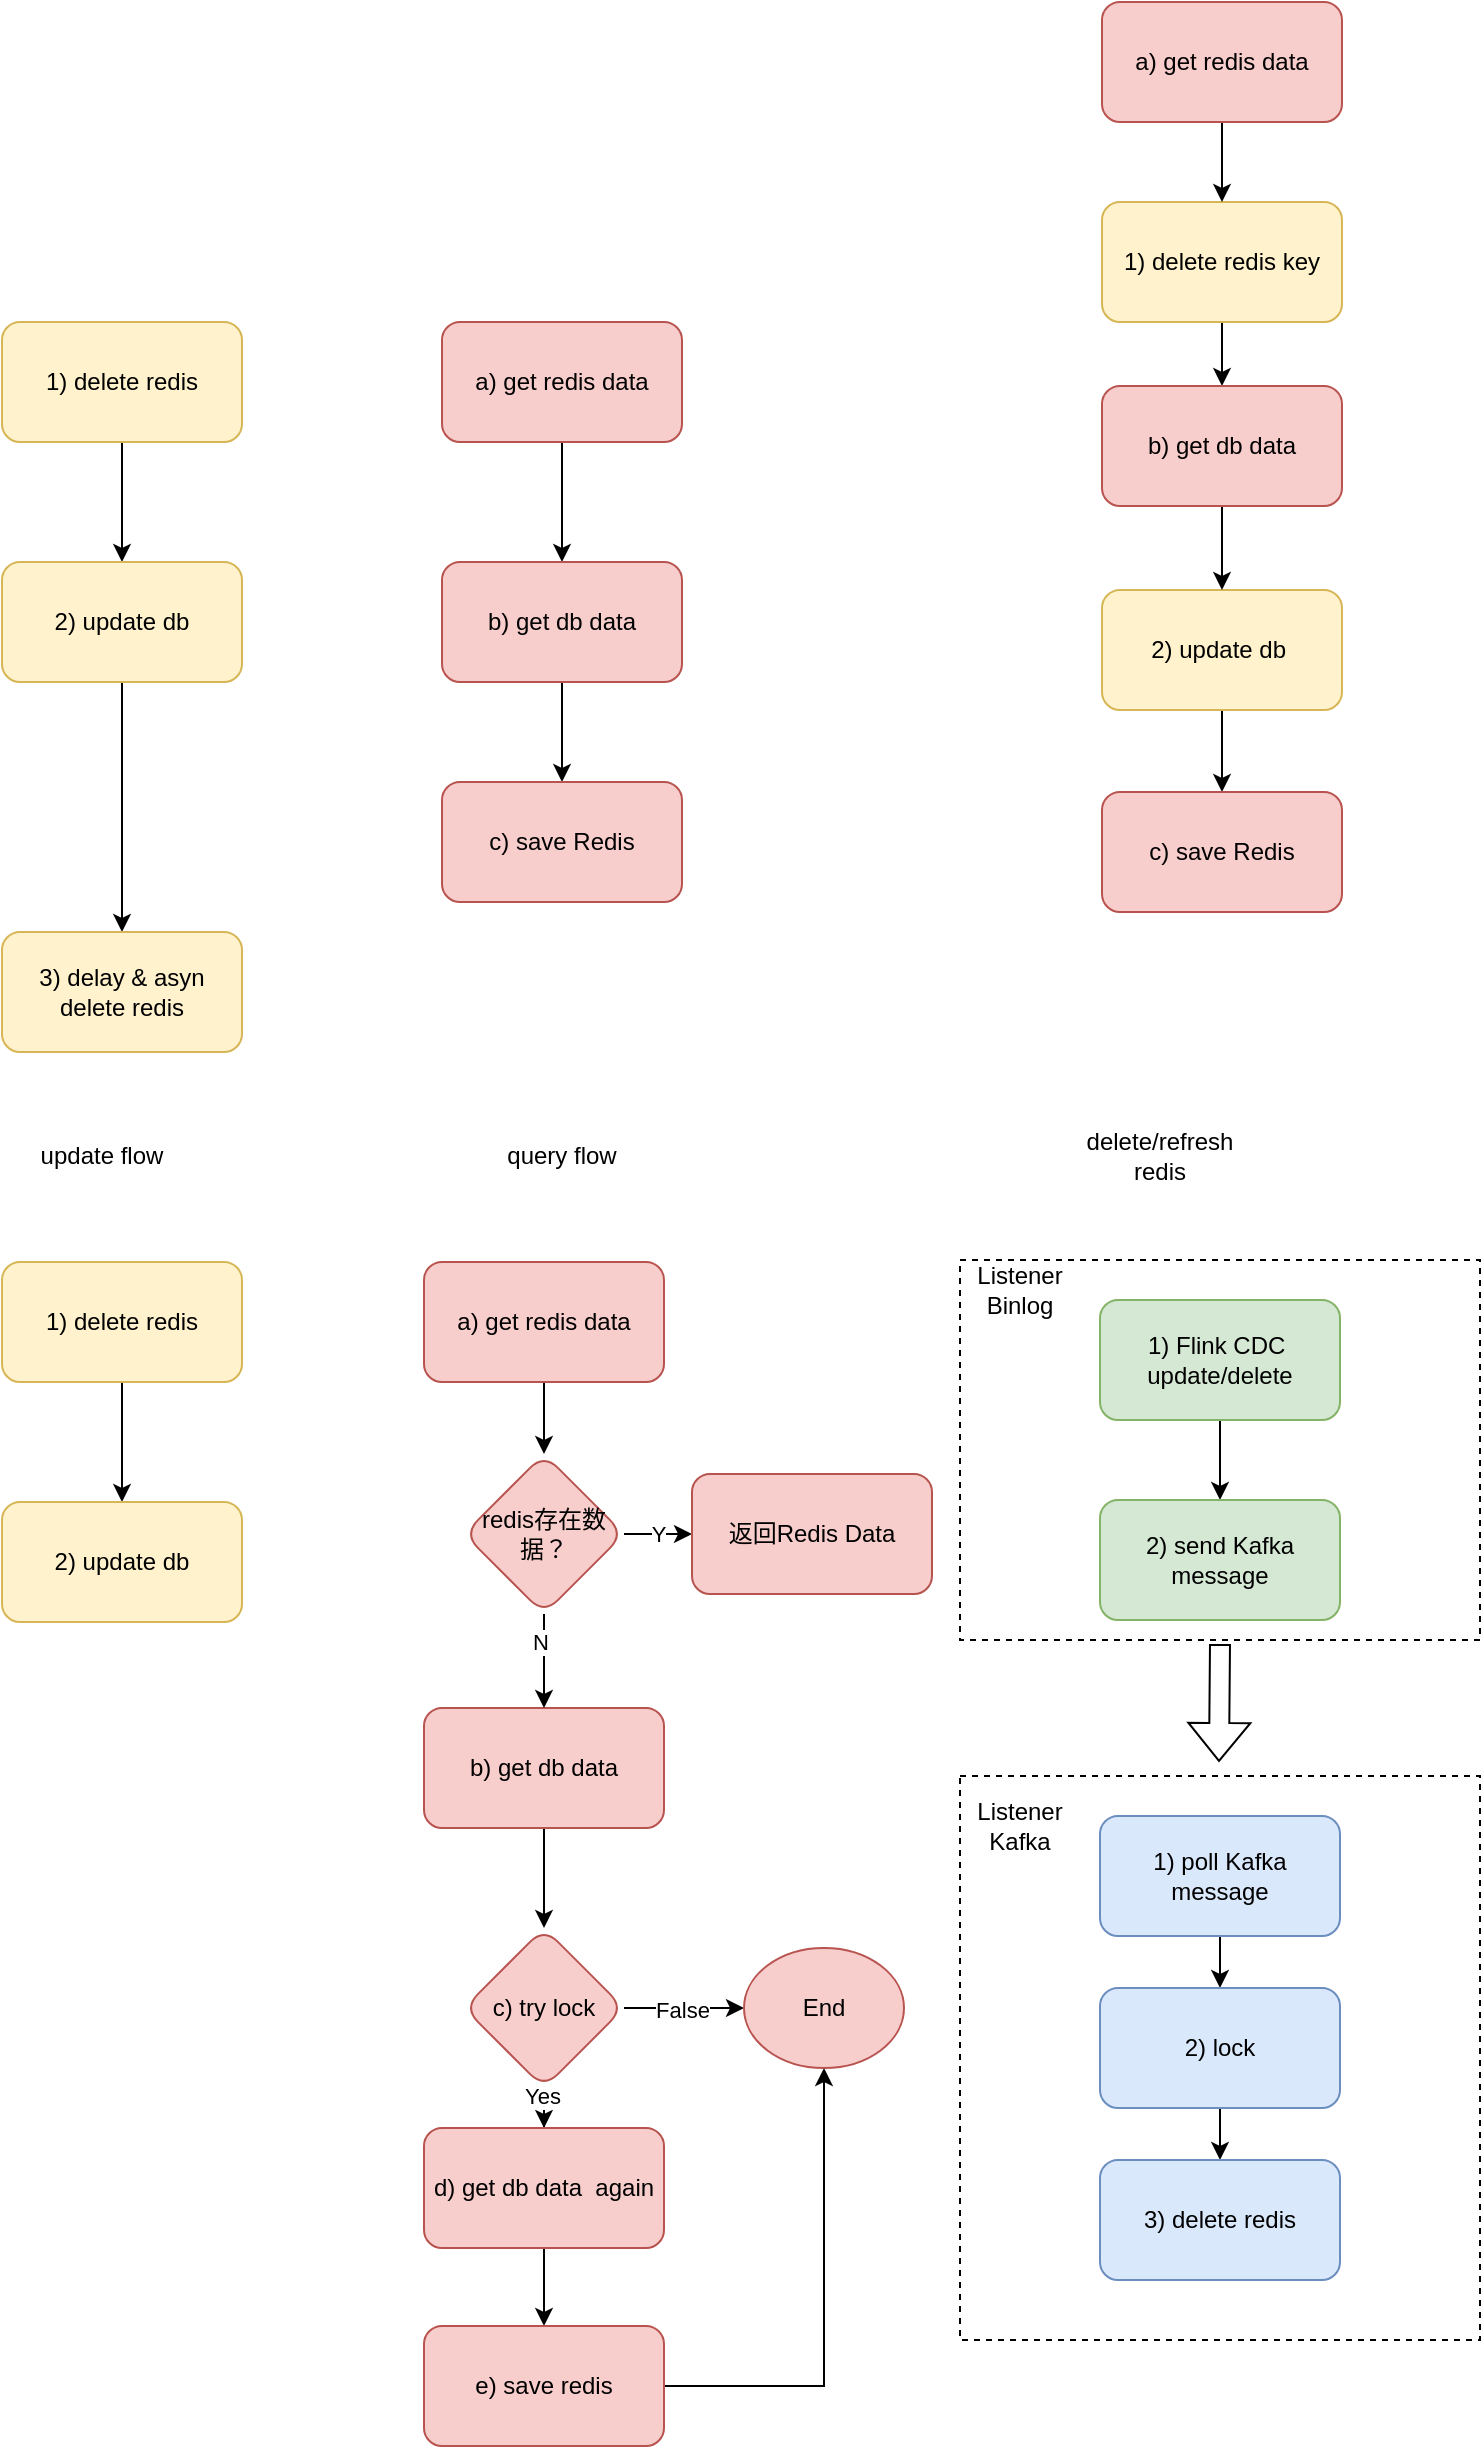 <mxfile version="17.1.3" type="github">
  <diagram id="C5RBs43oDa-KdzZeNtuy" name="Page-1">
    <mxGraphModel dx="1018" dy="695" grid="1" gridSize="10" guides="1" tooltips="1" connect="1" arrows="1" fold="1" page="1" pageScale="1" pageWidth="827" pageHeight="1169" math="0" shadow="0">
      <root>
        <mxCell id="WIyWlLk6GJQsqaUBKTNV-0" />
        <mxCell id="WIyWlLk6GJQsqaUBKTNV-1" parent="WIyWlLk6GJQsqaUBKTNV-0" />
        <mxCell id="3SKgr9ZGGR313bL_Ix2e-43" value="" style="rounded=0;whiteSpace=wrap;html=1;dashed=1;" vertex="1" parent="WIyWlLk6GJQsqaUBKTNV-1">
          <mxGeometry x="539" y="947" width="260" height="282" as="geometry" />
        </mxCell>
        <mxCell id="3SKgr9ZGGR313bL_Ix2e-41" value="" style="rounded=0;whiteSpace=wrap;html=1;dashed=1;" vertex="1" parent="WIyWlLk6GJQsqaUBKTNV-1">
          <mxGeometry x="539" y="689" width="260" height="190" as="geometry" />
        </mxCell>
        <mxCell id="_LtPAlpesXOF53-wgmh3-6" value="" style="edgeStyle=orthogonalEdgeStyle;rounded=0;orthogonalLoop=1;jettySize=auto;html=1;" parent="WIyWlLk6GJQsqaUBKTNV-1" source="_LtPAlpesXOF53-wgmh3-0" target="_LtPAlpesXOF53-wgmh3-3" edge="1">
          <mxGeometry relative="1" as="geometry" />
        </mxCell>
        <mxCell id="_LtPAlpesXOF53-wgmh3-0" value="1) delete redis key" style="rounded=1;whiteSpace=wrap;html=1;fillColor=#fff2cc;strokeColor=#d6b656;" parent="WIyWlLk6GJQsqaUBKTNV-1" vertex="1">
          <mxGeometry x="610" y="160" width="120" height="60" as="geometry" />
        </mxCell>
        <mxCell id="_LtPAlpesXOF53-wgmh3-8" value="" style="edgeStyle=orthogonalEdgeStyle;rounded=0;orthogonalLoop=1;jettySize=auto;html=1;" parent="WIyWlLk6GJQsqaUBKTNV-1" source="_LtPAlpesXOF53-wgmh3-1" target="_LtPAlpesXOF53-wgmh3-4" edge="1">
          <mxGeometry relative="1" as="geometry" />
        </mxCell>
        <mxCell id="_LtPAlpesXOF53-wgmh3-1" value="2) update db&amp;nbsp;" style="rounded=1;whiteSpace=wrap;html=1;fillColor=#fff2cc;strokeColor=#d6b656;" parent="WIyWlLk6GJQsqaUBKTNV-1" vertex="1">
          <mxGeometry x="610" y="354" width="120" height="60" as="geometry" />
        </mxCell>
        <mxCell id="_LtPAlpesXOF53-wgmh3-5" style="edgeStyle=orthogonalEdgeStyle;rounded=0;orthogonalLoop=1;jettySize=auto;html=1;exitX=0.5;exitY=1;exitDx=0;exitDy=0;entryX=0.5;entryY=0;entryDx=0;entryDy=0;" parent="WIyWlLk6GJQsqaUBKTNV-1" source="_LtPAlpesXOF53-wgmh3-2" target="_LtPAlpesXOF53-wgmh3-0" edge="1">
          <mxGeometry relative="1" as="geometry" />
        </mxCell>
        <mxCell id="_LtPAlpesXOF53-wgmh3-2" value="a) get redis data" style="rounded=1;whiteSpace=wrap;html=1;fillColor=#f8cecc;strokeColor=#b85450;" parent="WIyWlLk6GJQsqaUBKTNV-1" vertex="1">
          <mxGeometry x="610" y="60" width="120" height="60" as="geometry" />
        </mxCell>
        <mxCell id="_LtPAlpesXOF53-wgmh3-7" value="" style="edgeStyle=orthogonalEdgeStyle;rounded=0;orthogonalLoop=1;jettySize=auto;html=1;" parent="WIyWlLk6GJQsqaUBKTNV-1" source="_LtPAlpesXOF53-wgmh3-3" target="_LtPAlpesXOF53-wgmh3-1" edge="1">
          <mxGeometry relative="1" as="geometry" />
        </mxCell>
        <mxCell id="_LtPAlpesXOF53-wgmh3-3" value="b) get db data" style="rounded=1;whiteSpace=wrap;html=1;fillColor=#f8cecc;strokeColor=#b85450;" parent="WIyWlLk6GJQsqaUBKTNV-1" vertex="1">
          <mxGeometry x="610" y="252" width="120" height="60" as="geometry" />
        </mxCell>
        <mxCell id="_LtPAlpesXOF53-wgmh3-4" value="c) save Redis" style="rounded=1;whiteSpace=wrap;html=1;fillColor=#f8cecc;strokeColor=#b85450;" parent="WIyWlLk6GJQsqaUBKTNV-1" vertex="1">
          <mxGeometry x="610" y="455" width="120" height="60" as="geometry" />
        </mxCell>
        <mxCell id="3SKgr9ZGGR313bL_Ix2e-7" value="" style="edgeStyle=orthogonalEdgeStyle;rounded=0;orthogonalLoop=1;jettySize=auto;html=1;" edge="1" parent="WIyWlLk6GJQsqaUBKTNV-1" source="3SKgr9ZGGR313bL_Ix2e-0" target="3SKgr9ZGGR313bL_Ix2e-1">
          <mxGeometry relative="1" as="geometry" />
        </mxCell>
        <mxCell id="3SKgr9ZGGR313bL_Ix2e-0" value="1) delete redis" style="rounded=1;whiteSpace=wrap;html=1;fillColor=#fff2cc;strokeColor=#d6b656;" vertex="1" parent="WIyWlLk6GJQsqaUBKTNV-1">
          <mxGeometry x="60" y="220" width="120" height="60" as="geometry" />
        </mxCell>
        <mxCell id="3SKgr9ZGGR313bL_Ix2e-8" style="edgeStyle=orthogonalEdgeStyle;rounded=0;orthogonalLoop=1;jettySize=auto;html=1;" edge="1" parent="WIyWlLk6GJQsqaUBKTNV-1" source="3SKgr9ZGGR313bL_Ix2e-1" target="3SKgr9ZGGR313bL_Ix2e-2">
          <mxGeometry relative="1" as="geometry" />
        </mxCell>
        <mxCell id="3SKgr9ZGGR313bL_Ix2e-1" value="2) update db" style="rounded=1;whiteSpace=wrap;html=1;fillColor=#fff2cc;strokeColor=#d6b656;" vertex="1" parent="WIyWlLk6GJQsqaUBKTNV-1">
          <mxGeometry x="60" y="340" width="120" height="60" as="geometry" />
        </mxCell>
        <mxCell id="3SKgr9ZGGR313bL_Ix2e-2" value="3) delay &amp;amp; asyn delete redis" style="rounded=1;whiteSpace=wrap;html=1;fillColor=#fff2cc;strokeColor=#d6b656;" vertex="1" parent="WIyWlLk6GJQsqaUBKTNV-1">
          <mxGeometry x="60" y="525" width="120" height="60" as="geometry" />
        </mxCell>
        <mxCell id="3SKgr9ZGGR313bL_Ix2e-9" value="" style="edgeStyle=orthogonalEdgeStyle;rounded=0;orthogonalLoop=1;jettySize=auto;html=1;" edge="1" parent="WIyWlLk6GJQsqaUBKTNV-1" source="3SKgr9ZGGR313bL_Ix2e-4" target="3SKgr9ZGGR313bL_Ix2e-5">
          <mxGeometry relative="1" as="geometry" />
        </mxCell>
        <mxCell id="3SKgr9ZGGR313bL_Ix2e-4" value="a) get redis data" style="rounded=1;whiteSpace=wrap;html=1;fillColor=#f8cecc;strokeColor=#b85450;" vertex="1" parent="WIyWlLk6GJQsqaUBKTNV-1">
          <mxGeometry x="280" y="220" width="120" height="60" as="geometry" />
        </mxCell>
        <mxCell id="3SKgr9ZGGR313bL_Ix2e-10" value="" style="edgeStyle=orthogonalEdgeStyle;rounded=0;orthogonalLoop=1;jettySize=auto;html=1;" edge="1" parent="WIyWlLk6GJQsqaUBKTNV-1" source="3SKgr9ZGGR313bL_Ix2e-5" target="3SKgr9ZGGR313bL_Ix2e-6">
          <mxGeometry relative="1" as="geometry" />
        </mxCell>
        <mxCell id="3SKgr9ZGGR313bL_Ix2e-5" value="b) get db data" style="rounded=1;whiteSpace=wrap;html=1;fillColor=#f8cecc;strokeColor=#b85450;" vertex="1" parent="WIyWlLk6GJQsqaUBKTNV-1">
          <mxGeometry x="280" y="340" width="120" height="60" as="geometry" />
        </mxCell>
        <mxCell id="3SKgr9ZGGR313bL_Ix2e-6" value="c) save Redis" style="rounded=1;whiteSpace=wrap;html=1;fillColor=#f8cecc;strokeColor=#b85450;" vertex="1" parent="WIyWlLk6GJQsqaUBKTNV-1">
          <mxGeometry x="280" y="450" width="120" height="60" as="geometry" />
        </mxCell>
        <mxCell id="3SKgr9ZGGR313bL_Ix2e-11" value="" style="edgeStyle=orthogonalEdgeStyle;rounded=0;orthogonalLoop=1;jettySize=auto;html=1;" edge="1" parent="WIyWlLk6GJQsqaUBKTNV-1" source="3SKgr9ZGGR313bL_Ix2e-12" target="3SKgr9ZGGR313bL_Ix2e-13">
          <mxGeometry relative="1" as="geometry" />
        </mxCell>
        <mxCell id="3SKgr9ZGGR313bL_Ix2e-12" value="1) delete redis" style="rounded=1;whiteSpace=wrap;html=1;fillColor=#fff2cc;strokeColor=#d6b656;" vertex="1" parent="WIyWlLk6GJQsqaUBKTNV-1">
          <mxGeometry x="60" y="690" width="120" height="60" as="geometry" />
        </mxCell>
        <mxCell id="3SKgr9ZGGR313bL_Ix2e-13" value="2) update db" style="rounded=1;whiteSpace=wrap;html=1;fillColor=#fff2cc;strokeColor=#d6b656;" vertex="1" parent="WIyWlLk6GJQsqaUBKTNV-1">
          <mxGeometry x="60" y="810" width="120" height="60" as="geometry" />
        </mxCell>
        <mxCell id="3SKgr9ZGGR313bL_Ix2e-14" value="update flow" style="text;html=1;strokeColor=none;fillColor=none;align=center;verticalAlign=middle;whiteSpace=wrap;rounded=0;" vertex="1" parent="WIyWlLk6GJQsqaUBKTNV-1">
          <mxGeometry x="70" y="622" width="80" height="30" as="geometry" />
        </mxCell>
        <mxCell id="3SKgr9ZGGR313bL_Ix2e-56" value="" style="edgeStyle=orthogonalEdgeStyle;rounded=0;orthogonalLoop=1;jettySize=auto;html=1;" edge="1" parent="WIyWlLk6GJQsqaUBKTNV-1" source="3SKgr9ZGGR313bL_Ix2e-16" target="3SKgr9ZGGR313bL_Ix2e-55">
          <mxGeometry relative="1" as="geometry" />
        </mxCell>
        <mxCell id="3SKgr9ZGGR313bL_Ix2e-16" value="a) get redis data" style="rounded=1;whiteSpace=wrap;html=1;fillColor=#f8cecc;strokeColor=#b85450;" vertex="1" parent="WIyWlLk6GJQsqaUBKTNV-1">
          <mxGeometry x="271" y="690" width="120" height="60" as="geometry" />
        </mxCell>
        <mxCell id="3SKgr9ZGGR313bL_Ix2e-21" value="" style="edgeStyle=orthogonalEdgeStyle;rounded=0;orthogonalLoop=1;jettySize=auto;html=1;" edge="1" parent="WIyWlLk6GJQsqaUBKTNV-1" source="3SKgr9ZGGR313bL_Ix2e-17" target="3SKgr9ZGGR313bL_Ix2e-20">
          <mxGeometry relative="1" as="geometry" />
        </mxCell>
        <mxCell id="3SKgr9ZGGR313bL_Ix2e-17" value="b) get db data" style="rounded=1;whiteSpace=wrap;html=1;fillColor=#f8cecc;strokeColor=#b85450;" vertex="1" parent="WIyWlLk6GJQsqaUBKTNV-1">
          <mxGeometry x="271" y="913" width="120" height="60" as="geometry" />
        </mxCell>
        <mxCell id="3SKgr9ZGGR313bL_Ix2e-23" value="" style="edgeStyle=orthogonalEdgeStyle;rounded=0;orthogonalLoop=1;jettySize=auto;html=1;" edge="1" parent="WIyWlLk6GJQsqaUBKTNV-1" source="3SKgr9ZGGR313bL_Ix2e-20" target="3SKgr9ZGGR313bL_Ix2e-22">
          <mxGeometry relative="1" as="geometry" />
        </mxCell>
        <mxCell id="3SKgr9ZGGR313bL_Ix2e-31" value="Yes" style="edgeLabel;html=1;align=center;verticalAlign=middle;resizable=0;points=[];" vertex="1" connectable="0" parent="3SKgr9ZGGR313bL_Ix2e-23">
          <mxGeometry x="0.467" y="-1" relative="1" as="geometry">
            <mxPoint as="offset" />
          </mxGeometry>
        </mxCell>
        <mxCell id="3SKgr9ZGGR313bL_Ix2e-29" value="" style="edgeStyle=orthogonalEdgeStyle;rounded=0;orthogonalLoop=1;jettySize=auto;html=1;" edge="1" parent="WIyWlLk6GJQsqaUBKTNV-1" source="3SKgr9ZGGR313bL_Ix2e-20" target="3SKgr9ZGGR313bL_Ix2e-28">
          <mxGeometry relative="1" as="geometry" />
        </mxCell>
        <mxCell id="3SKgr9ZGGR313bL_Ix2e-32" value="False" style="edgeLabel;html=1;align=center;verticalAlign=middle;resizable=0;points=[];" vertex="1" connectable="0" parent="3SKgr9ZGGR313bL_Ix2e-29">
          <mxGeometry x="-0.033" y="-1" relative="1" as="geometry">
            <mxPoint as="offset" />
          </mxGeometry>
        </mxCell>
        <mxCell id="3SKgr9ZGGR313bL_Ix2e-20" value="c) try lock" style="rhombus;whiteSpace=wrap;html=1;fillColor=#f8cecc;strokeColor=#b85450;rounded=1;" vertex="1" parent="WIyWlLk6GJQsqaUBKTNV-1">
          <mxGeometry x="291" y="1023" width="80" height="80" as="geometry" />
        </mxCell>
        <mxCell id="3SKgr9ZGGR313bL_Ix2e-25" value="" style="edgeStyle=orthogonalEdgeStyle;rounded=0;orthogonalLoop=1;jettySize=auto;html=1;" edge="1" parent="WIyWlLk6GJQsqaUBKTNV-1" source="3SKgr9ZGGR313bL_Ix2e-22" target="3SKgr9ZGGR313bL_Ix2e-24">
          <mxGeometry relative="1" as="geometry" />
        </mxCell>
        <mxCell id="3SKgr9ZGGR313bL_Ix2e-22" value="d) get db data &amp;nbsp;again" style="whiteSpace=wrap;html=1;fillColor=#f8cecc;strokeColor=#b85450;rounded=1;" vertex="1" parent="WIyWlLk6GJQsqaUBKTNV-1">
          <mxGeometry x="271" y="1123" width="120" height="60" as="geometry" />
        </mxCell>
        <mxCell id="3SKgr9ZGGR313bL_Ix2e-30" style="edgeStyle=orthogonalEdgeStyle;rounded=0;orthogonalLoop=1;jettySize=auto;html=1;exitX=1;exitY=0.5;exitDx=0;exitDy=0;entryX=0.5;entryY=1;entryDx=0;entryDy=0;" edge="1" parent="WIyWlLk6GJQsqaUBKTNV-1" source="3SKgr9ZGGR313bL_Ix2e-24" target="3SKgr9ZGGR313bL_Ix2e-28">
          <mxGeometry relative="1" as="geometry" />
        </mxCell>
        <mxCell id="3SKgr9ZGGR313bL_Ix2e-24" value="e) save redis" style="whiteSpace=wrap;html=1;fillColor=#f8cecc;strokeColor=#b85450;rounded=1;" vertex="1" parent="WIyWlLk6GJQsqaUBKTNV-1">
          <mxGeometry x="271" y="1222" width="120" height="60" as="geometry" />
        </mxCell>
        <mxCell id="3SKgr9ZGGR313bL_Ix2e-28" value="End" style="ellipse;whiteSpace=wrap;html=1;fillColor=#f8cecc;strokeColor=#b85450;rounded=1;" vertex="1" parent="WIyWlLk6GJQsqaUBKTNV-1">
          <mxGeometry x="431" y="1033" width="80" height="60" as="geometry" />
        </mxCell>
        <mxCell id="3SKgr9ZGGR313bL_Ix2e-33" value="query flow" style="text;html=1;strokeColor=none;fillColor=none;align=center;verticalAlign=middle;whiteSpace=wrap;rounded=0;" vertex="1" parent="WIyWlLk6GJQsqaUBKTNV-1">
          <mxGeometry x="300" y="622" width="80" height="30" as="geometry" />
        </mxCell>
        <mxCell id="3SKgr9ZGGR313bL_Ix2e-36" value="" style="edgeStyle=orthogonalEdgeStyle;rounded=0;orthogonalLoop=1;jettySize=auto;html=1;" edge="1" parent="WIyWlLk6GJQsqaUBKTNV-1" source="3SKgr9ZGGR313bL_Ix2e-34" target="3SKgr9ZGGR313bL_Ix2e-35">
          <mxGeometry relative="1" as="geometry" />
        </mxCell>
        <mxCell id="3SKgr9ZGGR313bL_Ix2e-34" value="1) Flink CDC&amp;nbsp;&lt;br&gt;update/delete" style="rounded=1;whiteSpace=wrap;html=1;fillColor=#d5e8d4;strokeColor=#82b366;" vertex="1" parent="WIyWlLk6GJQsqaUBKTNV-1">
          <mxGeometry x="609" y="709" width="120" height="60" as="geometry" />
        </mxCell>
        <mxCell id="3SKgr9ZGGR313bL_Ix2e-35" value="2) send Kafka message" style="whiteSpace=wrap;html=1;fillColor=#d5e8d4;strokeColor=#82b366;rounded=1;" vertex="1" parent="WIyWlLk6GJQsqaUBKTNV-1">
          <mxGeometry x="609" y="809" width="120" height="60" as="geometry" />
        </mxCell>
        <mxCell id="3SKgr9ZGGR313bL_Ix2e-48" value="" style="edgeStyle=orthogonalEdgeStyle;rounded=0;orthogonalLoop=1;jettySize=auto;html=1;" edge="1" parent="WIyWlLk6GJQsqaUBKTNV-1" source="3SKgr9ZGGR313bL_Ix2e-37" target="3SKgr9ZGGR313bL_Ix2e-47">
          <mxGeometry relative="1" as="geometry" />
        </mxCell>
        <mxCell id="3SKgr9ZGGR313bL_Ix2e-37" value="1) poll Kafka message" style="whiteSpace=wrap;html=1;fillColor=#dae8fc;strokeColor=#6c8ebf;rounded=1;" vertex="1" parent="WIyWlLk6GJQsqaUBKTNV-1">
          <mxGeometry x="609" y="967" width="120" height="60" as="geometry" />
        </mxCell>
        <mxCell id="3SKgr9ZGGR313bL_Ix2e-42" value="Listener Binlog" style="text;html=1;strokeColor=none;fillColor=none;align=center;verticalAlign=middle;whiteSpace=wrap;rounded=0;" vertex="1" parent="WIyWlLk6GJQsqaUBKTNV-1">
          <mxGeometry x="539" y="689" width="60" height="30" as="geometry" />
        </mxCell>
        <mxCell id="3SKgr9ZGGR313bL_Ix2e-44" value="Listener Kafka" style="text;html=1;strokeColor=none;fillColor=none;align=center;verticalAlign=middle;whiteSpace=wrap;rounded=0;" vertex="1" parent="WIyWlLk6GJQsqaUBKTNV-1">
          <mxGeometry x="539" y="957" width="60" height="30" as="geometry" />
        </mxCell>
        <mxCell id="3SKgr9ZGGR313bL_Ix2e-46" value="" style="shape=flexArrow;endArrow=classic;html=1;rounded=0;" edge="1" parent="WIyWlLk6GJQsqaUBKTNV-1">
          <mxGeometry width="50" height="50" relative="1" as="geometry">
            <mxPoint x="669" y="881" as="sourcePoint" />
            <mxPoint x="668.5" y="940" as="targetPoint" />
          </mxGeometry>
        </mxCell>
        <mxCell id="3SKgr9ZGGR313bL_Ix2e-50" value="" style="edgeStyle=orthogonalEdgeStyle;rounded=0;orthogonalLoop=1;jettySize=auto;html=1;" edge="1" parent="WIyWlLk6GJQsqaUBKTNV-1" source="3SKgr9ZGGR313bL_Ix2e-47" target="3SKgr9ZGGR313bL_Ix2e-49">
          <mxGeometry relative="1" as="geometry" />
        </mxCell>
        <mxCell id="3SKgr9ZGGR313bL_Ix2e-47" value="2) lock" style="whiteSpace=wrap;html=1;fillColor=#dae8fc;strokeColor=#6c8ebf;rounded=1;" vertex="1" parent="WIyWlLk6GJQsqaUBKTNV-1">
          <mxGeometry x="609" y="1053" width="120" height="60" as="geometry" />
        </mxCell>
        <mxCell id="3SKgr9ZGGR313bL_Ix2e-49" value="3) delete redis" style="whiteSpace=wrap;html=1;fillColor=#dae8fc;strokeColor=#6c8ebf;rounded=1;" vertex="1" parent="WIyWlLk6GJQsqaUBKTNV-1">
          <mxGeometry x="609" y="1139" width="120" height="60" as="geometry" />
        </mxCell>
        <mxCell id="3SKgr9ZGGR313bL_Ix2e-51" value="delete/refresh redis" style="text;html=1;strokeColor=none;fillColor=none;align=center;verticalAlign=middle;whiteSpace=wrap;rounded=0;" vertex="1" parent="WIyWlLk6GJQsqaUBKTNV-1">
          <mxGeometry x="599" y="622" width="80" height="30" as="geometry" />
        </mxCell>
        <mxCell id="3SKgr9ZGGR313bL_Ix2e-58" value="Y" style="edgeStyle=orthogonalEdgeStyle;rounded=0;orthogonalLoop=1;jettySize=auto;html=1;" edge="1" parent="WIyWlLk6GJQsqaUBKTNV-1" source="3SKgr9ZGGR313bL_Ix2e-55" target="3SKgr9ZGGR313bL_Ix2e-57">
          <mxGeometry relative="1" as="geometry" />
        </mxCell>
        <mxCell id="3SKgr9ZGGR313bL_Ix2e-59" value="" style="edgeStyle=orthogonalEdgeStyle;rounded=0;orthogonalLoop=1;jettySize=auto;html=1;" edge="1" parent="WIyWlLk6GJQsqaUBKTNV-1" source="3SKgr9ZGGR313bL_Ix2e-55" target="3SKgr9ZGGR313bL_Ix2e-17">
          <mxGeometry relative="1" as="geometry" />
        </mxCell>
        <mxCell id="3SKgr9ZGGR313bL_Ix2e-60" value="N" style="edgeLabel;html=1;align=center;verticalAlign=middle;resizable=0;points=[];" vertex="1" connectable="0" parent="3SKgr9ZGGR313bL_Ix2e-59">
          <mxGeometry x="-0.404" y="-2" relative="1" as="geometry">
            <mxPoint as="offset" />
          </mxGeometry>
        </mxCell>
        <mxCell id="3SKgr9ZGGR313bL_Ix2e-55" value="redis存在数据？" style="rhombus;whiteSpace=wrap;html=1;fillColor=#f8cecc;strokeColor=#b85450;rounded=1;" vertex="1" parent="WIyWlLk6GJQsqaUBKTNV-1">
          <mxGeometry x="291" y="786" width="80" height="80" as="geometry" />
        </mxCell>
        <mxCell id="3SKgr9ZGGR313bL_Ix2e-57" value="返回Redis Data" style="whiteSpace=wrap;html=1;fillColor=#f8cecc;strokeColor=#b85450;rounded=1;" vertex="1" parent="WIyWlLk6GJQsqaUBKTNV-1">
          <mxGeometry x="405" y="796" width="120" height="60" as="geometry" />
        </mxCell>
      </root>
    </mxGraphModel>
  </diagram>
</mxfile>
